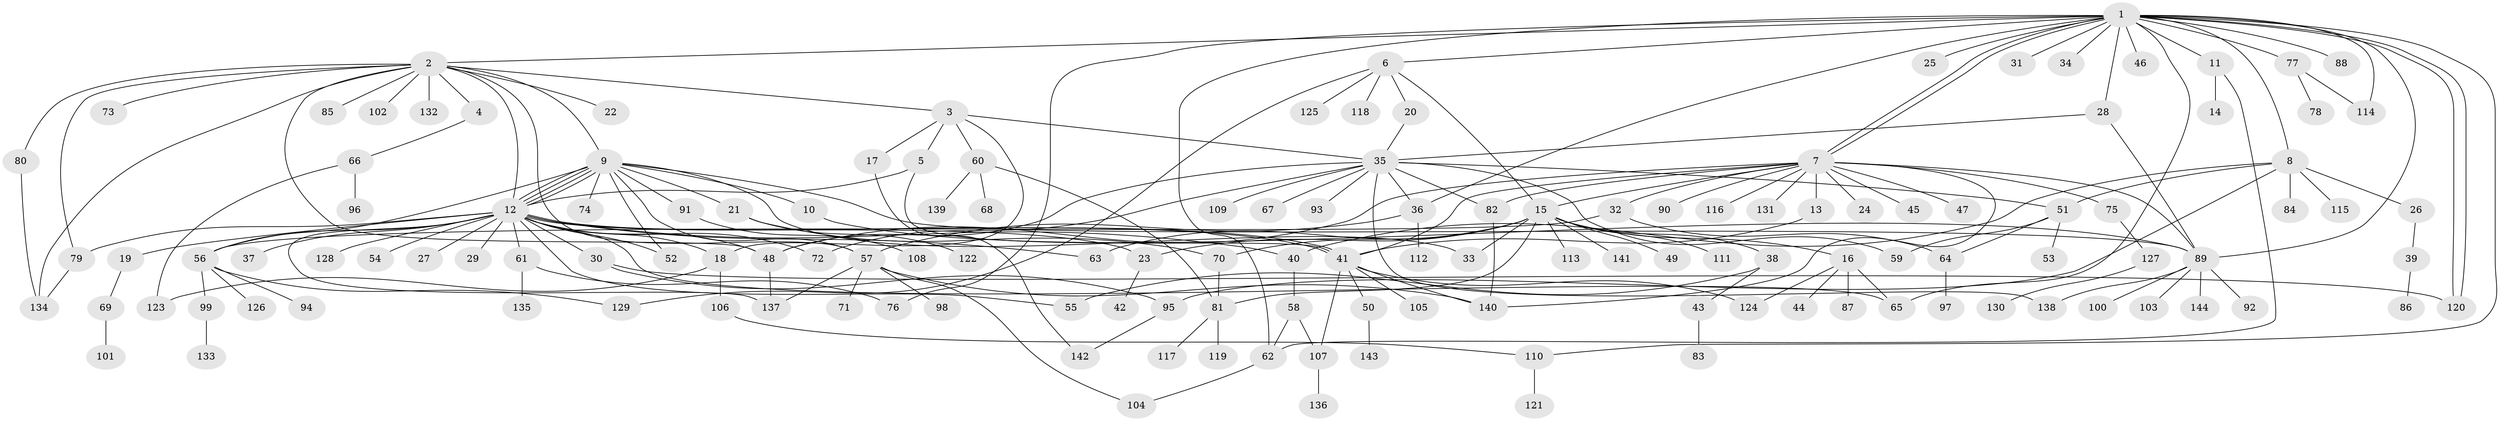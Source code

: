 // Generated by graph-tools (version 1.1) at 2025/26/03/09/25 03:26:02]
// undirected, 144 vertices, 208 edges
graph export_dot {
graph [start="1"]
  node [color=gray90,style=filled];
  1;
  2;
  3;
  4;
  5;
  6;
  7;
  8;
  9;
  10;
  11;
  12;
  13;
  14;
  15;
  16;
  17;
  18;
  19;
  20;
  21;
  22;
  23;
  24;
  25;
  26;
  27;
  28;
  29;
  30;
  31;
  32;
  33;
  34;
  35;
  36;
  37;
  38;
  39;
  40;
  41;
  42;
  43;
  44;
  45;
  46;
  47;
  48;
  49;
  50;
  51;
  52;
  53;
  54;
  55;
  56;
  57;
  58;
  59;
  60;
  61;
  62;
  63;
  64;
  65;
  66;
  67;
  68;
  69;
  70;
  71;
  72;
  73;
  74;
  75;
  76;
  77;
  78;
  79;
  80;
  81;
  82;
  83;
  84;
  85;
  86;
  87;
  88;
  89;
  90;
  91;
  92;
  93;
  94;
  95;
  96;
  97;
  98;
  99;
  100;
  101;
  102;
  103;
  104;
  105;
  106;
  107;
  108;
  109;
  110;
  111;
  112;
  113;
  114;
  115;
  116;
  117;
  118;
  119;
  120;
  121;
  122;
  123;
  124;
  125;
  126;
  127;
  128;
  129;
  130;
  131;
  132;
  133;
  134;
  135;
  136;
  137;
  138;
  139;
  140;
  141;
  142;
  143;
  144;
  1 -- 2;
  1 -- 6;
  1 -- 7;
  1 -- 7;
  1 -- 8;
  1 -- 11;
  1 -- 25;
  1 -- 28;
  1 -- 31;
  1 -- 34;
  1 -- 36;
  1 -- 46;
  1 -- 62;
  1 -- 65;
  1 -- 76;
  1 -- 77;
  1 -- 88;
  1 -- 89;
  1 -- 110;
  1 -- 114;
  1 -- 120;
  1 -- 120;
  2 -- 3;
  2 -- 4;
  2 -- 9;
  2 -- 12;
  2 -- 22;
  2 -- 48;
  2 -- 57;
  2 -- 73;
  2 -- 79;
  2 -- 80;
  2 -- 85;
  2 -- 102;
  2 -- 132;
  2 -- 134;
  3 -- 5;
  3 -- 17;
  3 -- 18;
  3 -- 35;
  3 -- 60;
  4 -- 66;
  5 -- 12;
  5 -- 41;
  6 -- 15;
  6 -- 20;
  6 -- 118;
  6 -- 125;
  6 -- 129;
  7 -- 13;
  7 -- 15;
  7 -- 24;
  7 -- 32;
  7 -- 41;
  7 -- 45;
  7 -- 47;
  7 -- 48;
  7 -- 75;
  7 -- 82;
  7 -- 89;
  7 -- 90;
  7 -- 116;
  7 -- 131;
  7 -- 140;
  8 -- 26;
  8 -- 40;
  8 -- 51;
  8 -- 84;
  8 -- 95;
  8 -- 115;
  9 -- 10;
  9 -- 12;
  9 -- 12;
  9 -- 12;
  9 -- 12;
  9 -- 21;
  9 -- 33;
  9 -- 52;
  9 -- 56;
  9 -- 57;
  9 -- 74;
  9 -- 89;
  9 -- 91;
  10 -- 89;
  11 -- 14;
  11 -- 62;
  12 -- 18;
  12 -- 19;
  12 -- 23;
  12 -- 27;
  12 -- 29;
  12 -- 30;
  12 -- 37;
  12 -- 40;
  12 -- 41;
  12 -- 41;
  12 -- 48;
  12 -- 52;
  12 -- 54;
  12 -- 55;
  12 -- 56;
  12 -- 61;
  12 -- 63;
  12 -- 65;
  12 -- 72;
  12 -- 79;
  12 -- 128;
  12 -- 137;
  13 -- 41;
  15 -- 16;
  15 -- 23;
  15 -- 33;
  15 -- 38;
  15 -- 49;
  15 -- 63;
  15 -- 70;
  15 -- 81;
  15 -- 111;
  15 -- 113;
  15 -- 141;
  16 -- 44;
  16 -- 65;
  16 -- 87;
  16 -- 124;
  17 -- 142;
  18 -- 106;
  18 -- 123;
  19 -- 69;
  20 -- 35;
  21 -- 70;
  21 -- 122;
  23 -- 42;
  26 -- 39;
  28 -- 35;
  28 -- 89;
  30 -- 95;
  30 -- 120;
  32 -- 56;
  32 -- 64;
  35 -- 36;
  35 -- 48;
  35 -- 51;
  35 -- 59;
  35 -- 67;
  35 -- 72;
  35 -- 82;
  35 -- 93;
  35 -- 109;
  35 -- 138;
  36 -- 57;
  36 -- 112;
  38 -- 43;
  38 -- 55;
  39 -- 86;
  40 -- 58;
  41 -- 50;
  41 -- 105;
  41 -- 107;
  41 -- 124;
  41 -- 140;
  43 -- 83;
  48 -- 137;
  50 -- 143;
  51 -- 53;
  51 -- 59;
  51 -- 64;
  56 -- 94;
  56 -- 99;
  56 -- 126;
  56 -- 129;
  57 -- 71;
  57 -- 98;
  57 -- 104;
  57 -- 137;
  57 -- 140;
  58 -- 62;
  58 -- 107;
  60 -- 68;
  60 -- 81;
  60 -- 139;
  61 -- 76;
  61 -- 135;
  62 -- 104;
  64 -- 97;
  66 -- 96;
  66 -- 123;
  69 -- 101;
  70 -- 81;
  75 -- 127;
  77 -- 78;
  77 -- 114;
  79 -- 134;
  80 -- 134;
  81 -- 117;
  81 -- 119;
  82 -- 140;
  89 -- 92;
  89 -- 100;
  89 -- 103;
  89 -- 138;
  89 -- 144;
  91 -- 108;
  95 -- 142;
  99 -- 133;
  106 -- 110;
  107 -- 136;
  110 -- 121;
  127 -- 130;
}
